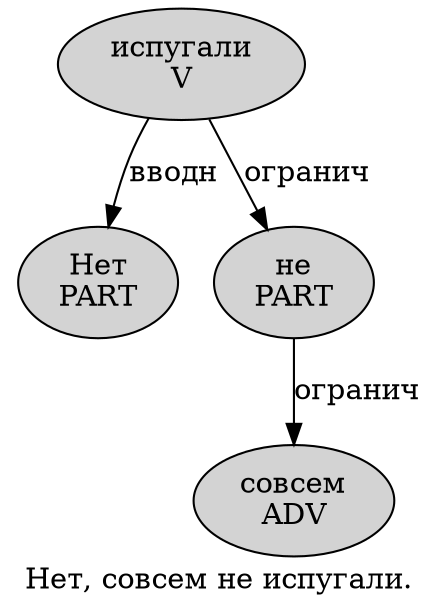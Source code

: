 digraph SENTENCE_4873 {
	graph [label="Нет, совсем не испугали."]
	node [style=filled]
		0 [label="Нет
PART" color="" fillcolor=lightgray penwidth=1 shape=ellipse]
		2 [label="совсем
ADV" color="" fillcolor=lightgray penwidth=1 shape=ellipse]
		3 [label="не
PART" color="" fillcolor=lightgray penwidth=1 shape=ellipse]
		4 [label="испугали
V" color="" fillcolor=lightgray penwidth=1 shape=ellipse]
			4 -> 0 [label="вводн"]
			4 -> 3 [label="огранич"]
			3 -> 2 [label="огранич"]
}